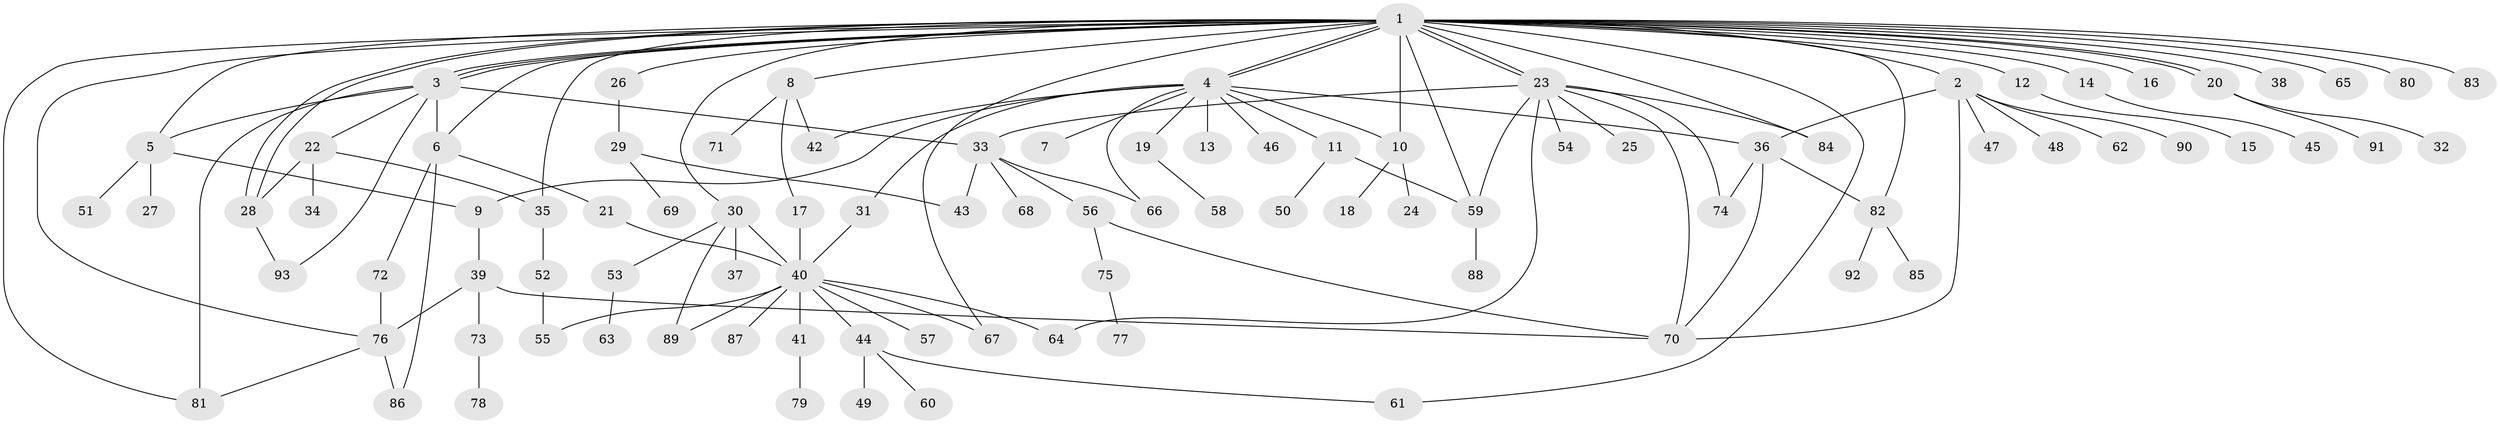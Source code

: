 // Generated by graph-tools (version 1.1) at 2025/11/02/27/25 16:11:12]
// undirected, 93 vertices, 132 edges
graph export_dot {
graph [start="1"]
  node [color=gray90,style=filled];
  1;
  2;
  3;
  4;
  5;
  6;
  7;
  8;
  9;
  10;
  11;
  12;
  13;
  14;
  15;
  16;
  17;
  18;
  19;
  20;
  21;
  22;
  23;
  24;
  25;
  26;
  27;
  28;
  29;
  30;
  31;
  32;
  33;
  34;
  35;
  36;
  37;
  38;
  39;
  40;
  41;
  42;
  43;
  44;
  45;
  46;
  47;
  48;
  49;
  50;
  51;
  52;
  53;
  54;
  55;
  56;
  57;
  58;
  59;
  60;
  61;
  62;
  63;
  64;
  65;
  66;
  67;
  68;
  69;
  70;
  71;
  72;
  73;
  74;
  75;
  76;
  77;
  78;
  79;
  80;
  81;
  82;
  83;
  84;
  85;
  86;
  87;
  88;
  89;
  90;
  91;
  92;
  93;
  1 -- 2;
  1 -- 3;
  1 -- 3;
  1 -- 3;
  1 -- 4;
  1 -- 4;
  1 -- 5;
  1 -- 6;
  1 -- 8;
  1 -- 10;
  1 -- 12;
  1 -- 14;
  1 -- 16;
  1 -- 20;
  1 -- 20;
  1 -- 23;
  1 -- 23;
  1 -- 26;
  1 -- 28;
  1 -- 28;
  1 -- 30;
  1 -- 35;
  1 -- 38;
  1 -- 59;
  1 -- 61;
  1 -- 65;
  1 -- 67;
  1 -- 76;
  1 -- 80;
  1 -- 81;
  1 -- 82;
  1 -- 83;
  1 -- 84;
  2 -- 36;
  2 -- 47;
  2 -- 48;
  2 -- 62;
  2 -- 70;
  2 -- 90;
  3 -- 5;
  3 -- 6;
  3 -- 22;
  3 -- 33;
  3 -- 81;
  3 -- 93;
  4 -- 7;
  4 -- 9;
  4 -- 10;
  4 -- 11;
  4 -- 13;
  4 -- 19;
  4 -- 31;
  4 -- 36;
  4 -- 42;
  4 -- 46;
  4 -- 66;
  5 -- 9;
  5 -- 27;
  5 -- 51;
  6 -- 21;
  6 -- 72;
  6 -- 86;
  8 -- 17;
  8 -- 42;
  8 -- 71;
  9 -- 39;
  10 -- 18;
  10 -- 24;
  11 -- 50;
  11 -- 59;
  12 -- 15;
  14 -- 45;
  17 -- 40;
  19 -- 58;
  20 -- 32;
  20 -- 91;
  21 -- 40;
  22 -- 28;
  22 -- 34;
  22 -- 35;
  23 -- 25;
  23 -- 33;
  23 -- 54;
  23 -- 59;
  23 -- 64;
  23 -- 70;
  23 -- 74;
  23 -- 84;
  26 -- 29;
  28 -- 93;
  29 -- 43;
  29 -- 69;
  30 -- 37;
  30 -- 40;
  30 -- 53;
  30 -- 89;
  31 -- 40;
  33 -- 43;
  33 -- 56;
  33 -- 66;
  33 -- 68;
  35 -- 52;
  36 -- 70;
  36 -- 74;
  36 -- 82;
  39 -- 70;
  39 -- 73;
  39 -- 76;
  40 -- 41;
  40 -- 44;
  40 -- 55;
  40 -- 57;
  40 -- 64;
  40 -- 67;
  40 -- 87;
  40 -- 89;
  41 -- 79;
  44 -- 49;
  44 -- 60;
  44 -- 61;
  52 -- 55;
  53 -- 63;
  56 -- 70;
  56 -- 75;
  59 -- 88;
  72 -- 76;
  73 -- 78;
  75 -- 77;
  76 -- 81;
  76 -- 86;
  82 -- 85;
  82 -- 92;
}
